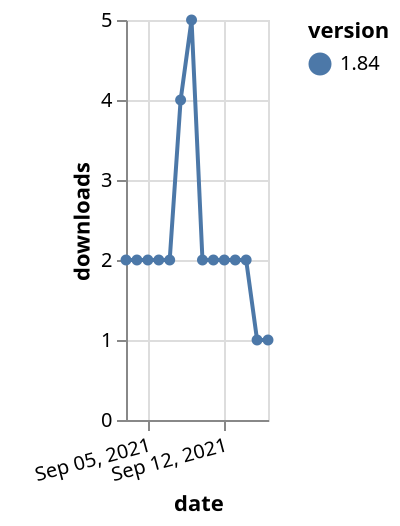 {"$schema": "https://vega.github.io/schema/vega-lite/v5.json", "description": "A simple bar chart with embedded data.", "data": {"values": [{"date": "2021-09-03", "total": 2783, "delta": 2, "version": "1.84"}, {"date": "2021-09-04", "total": 2785, "delta": 2, "version": "1.84"}, {"date": "2021-09-05", "total": 2787, "delta": 2, "version": "1.84"}, {"date": "2021-09-06", "total": 2789, "delta": 2, "version": "1.84"}, {"date": "2021-09-07", "total": 2791, "delta": 2, "version": "1.84"}, {"date": "2021-09-08", "total": 2795, "delta": 4, "version": "1.84"}, {"date": "2021-09-09", "total": 2800, "delta": 5, "version": "1.84"}, {"date": "2021-09-10", "total": 2802, "delta": 2, "version": "1.84"}, {"date": "2021-09-11", "total": 2804, "delta": 2, "version": "1.84"}, {"date": "2021-09-12", "total": 2806, "delta": 2, "version": "1.84"}, {"date": "2021-09-13", "total": 2808, "delta": 2, "version": "1.84"}, {"date": "2021-09-14", "total": 2810, "delta": 2, "version": "1.84"}, {"date": "2021-09-15", "total": 2811, "delta": 1, "version": "1.84"}, {"date": "2021-09-16", "total": 2812, "delta": 1, "version": "1.84"}]}, "width": "container", "mark": {"type": "line", "point": {"filled": true}}, "encoding": {"x": {"field": "date", "type": "temporal", "timeUnit": "yearmonthdate", "title": "date", "axis": {"labelAngle": -15}}, "y": {"field": "delta", "type": "quantitative", "title": "downloads"}, "color": {"field": "version", "type": "nominal"}, "tooltip": {"field": "delta"}}}